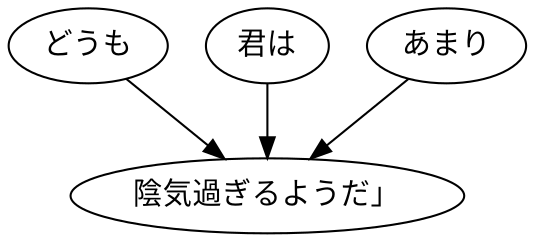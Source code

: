 digraph graph5305 {
	node0 [label="どうも"];
	node1 [label="君は"];
	node2 [label="あまり"];
	node3 [label="陰気過ぎるようだ」"];
	node0 -> node3;
	node1 -> node3;
	node2 -> node3;
}
